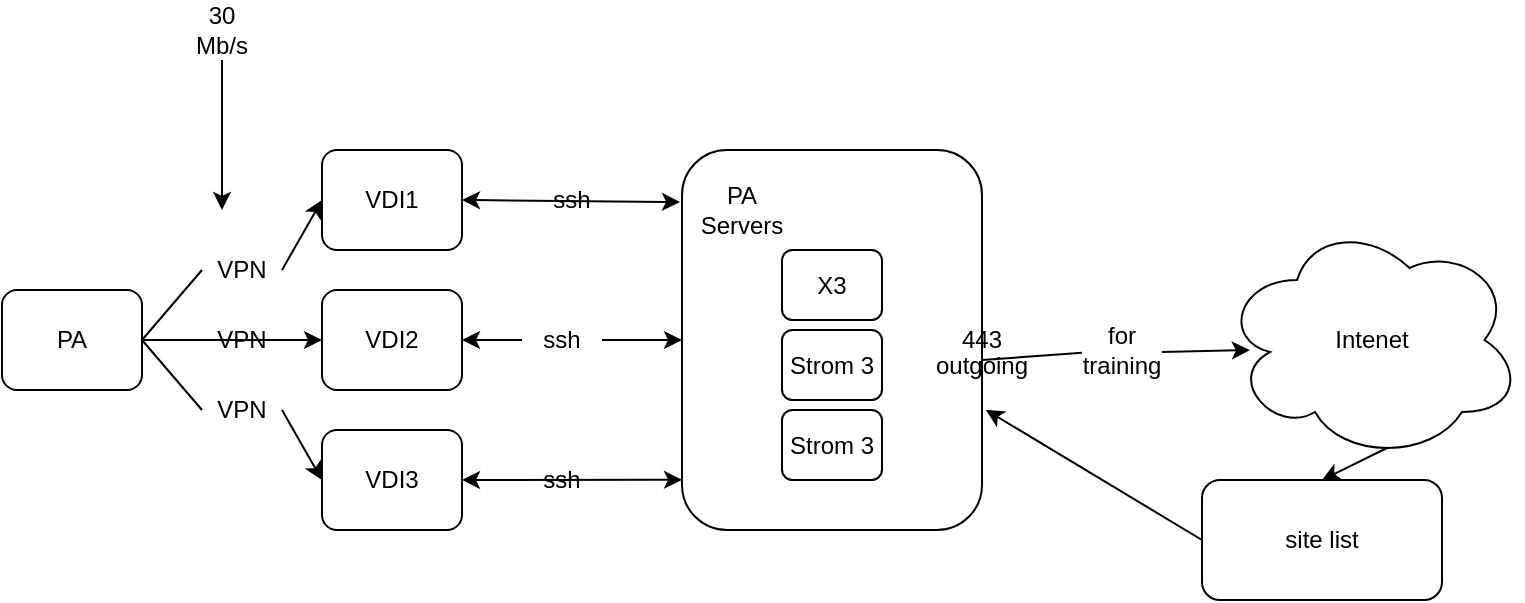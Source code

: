 <mxfile version="14.7.7" type="github">
  <diagram id="ll_44WcHJhv9CpEfm-gd" name="Page-1">
    <mxGraphModel dx="946" dy="560" grid="1" gridSize="10" guides="1" tooltips="1" connect="1" arrows="1" fold="1" page="1" pageScale="1" pageWidth="850" pageHeight="1100" math="0" shadow="0">
      <root>
        <mxCell id="0" />
        <mxCell id="1" parent="0" />
        <mxCell id="WzgrpouI3qnGakRoQxC7-1" value="PA" style="rounded=1;whiteSpace=wrap;html=1;" vertex="1" parent="1">
          <mxGeometry x="40" y="240" width="70" height="50" as="geometry" />
        </mxCell>
        <mxCell id="WzgrpouI3qnGakRoQxC7-3" value="VDI1" style="rounded=1;whiteSpace=wrap;html=1;" vertex="1" parent="1">
          <mxGeometry x="200" y="170" width="70" height="50" as="geometry" />
        </mxCell>
        <mxCell id="WzgrpouI3qnGakRoQxC7-4" value="" style="endArrow=classic;html=1;exitX=1;exitY=0.5;exitDx=0;exitDy=0;entryX=0;entryY=0.5;entryDx=0;entryDy=0;startArrow=none;" edge="1" parent="1" source="WzgrpouI3qnGakRoQxC7-5" target="WzgrpouI3qnGakRoQxC7-3">
          <mxGeometry width="50" height="50" relative="1" as="geometry">
            <mxPoint x="80" y="290" as="sourcePoint" />
            <mxPoint x="130" y="240" as="targetPoint" />
          </mxGeometry>
        </mxCell>
        <mxCell id="WzgrpouI3qnGakRoQxC7-7" value="VDI2" style="rounded=1;whiteSpace=wrap;html=1;" vertex="1" parent="1">
          <mxGeometry x="200" y="240" width="70" height="50" as="geometry" />
        </mxCell>
        <mxCell id="WzgrpouI3qnGakRoQxC7-8" value="VPN" style="text;html=1;strokeColor=none;fillColor=none;align=center;verticalAlign=middle;whiteSpace=wrap;rounded=0;" vertex="1" parent="1">
          <mxGeometry x="140" y="255" width="40" height="20" as="geometry" />
        </mxCell>
        <mxCell id="WzgrpouI3qnGakRoQxC7-9" value="" style="endArrow=classic;html=1;exitX=1;exitY=0.5;exitDx=0;exitDy=0;entryX=0;entryY=0.5;entryDx=0;entryDy=0;" edge="1" parent="1" source="WzgrpouI3qnGakRoQxC7-1" target="WzgrpouI3qnGakRoQxC7-7">
          <mxGeometry width="50" height="50" relative="1" as="geometry">
            <mxPoint x="300" y="340" as="sourcePoint" />
            <mxPoint x="350" y="290" as="targetPoint" />
          </mxGeometry>
        </mxCell>
        <mxCell id="WzgrpouI3qnGakRoQxC7-10" value="VDI3" style="rounded=1;whiteSpace=wrap;html=1;" vertex="1" parent="1">
          <mxGeometry x="200" y="310" width="70" height="50" as="geometry" />
        </mxCell>
        <mxCell id="WzgrpouI3qnGakRoQxC7-11" value="" style="endArrow=classic;html=1;exitX=1;exitY=0.5;exitDx=0;exitDy=0;entryX=0;entryY=0.5;entryDx=0;entryDy=0;startArrow=none;" edge="1" parent="1" source="WzgrpouI3qnGakRoQxC7-12" target="WzgrpouI3qnGakRoQxC7-10">
          <mxGeometry width="50" height="50" relative="1" as="geometry">
            <mxPoint x="120" y="275" as="sourcePoint" />
            <mxPoint x="210" y="205" as="targetPoint" />
          </mxGeometry>
        </mxCell>
        <mxCell id="WzgrpouI3qnGakRoQxC7-12" value="VPN" style="text;html=1;strokeColor=none;fillColor=none;align=center;verticalAlign=middle;whiteSpace=wrap;rounded=0;" vertex="1" parent="1">
          <mxGeometry x="140" y="290" width="40" height="20" as="geometry" />
        </mxCell>
        <mxCell id="WzgrpouI3qnGakRoQxC7-15" value="" style="endArrow=none;html=1;exitX=1;exitY=0.5;exitDx=0;exitDy=0;entryX=0;entryY=0.5;entryDx=0;entryDy=0;" edge="1" parent="1" source="WzgrpouI3qnGakRoQxC7-1" target="WzgrpouI3qnGakRoQxC7-12">
          <mxGeometry width="50" height="50" relative="1" as="geometry">
            <mxPoint x="110" y="265" as="sourcePoint" />
            <mxPoint x="200" y="335" as="targetPoint" />
          </mxGeometry>
        </mxCell>
        <mxCell id="WzgrpouI3qnGakRoQxC7-5" value="VPN" style="text;html=1;strokeColor=none;fillColor=none;align=center;verticalAlign=middle;whiteSpace=wrap;rounded=0;" vertex="1" parent="1">
          <mxGeometry x="140" y="220" width="40" height="20" as="geometry" />
        </mxCell>
        <mxCell id="WzgrpouI3qnGakRoQxC7-16" value="" style="endArrow=none;html=1;exitX=1;exitY=0.5;exitDx=0;exitDy=0;entryX=0;entryY=0.5;entryDx=0;entryDy=0;" edge="1" parent="1" source="WzgrpouI3qnGakRoQxC7-1" target="WzgrpouI3qnGakRoQxC7-5">
          <mxGeometry width="50" height="50" relative="1" as="geometry">
            <mxPoint x="110" y="265" as="sourcePoint" />
            <mxPoint x="200" y="195" as="targetPoint" />
          </mxGeometry>
        </mxCell>
        <mxCell id="WzgrpouI3qnGakRoQxC7-18" value="" style="rounded=1;whiteSpace=wrap;html=1;" vertex="1" parent="1">
          <mxGeometry x="380" y="170" width="150" height="190" as="geometry" />
        </mxCell>
        <mxCell id="WzgrpouI3qnGakRoQxC7-22" value="" style="endArrow=classic;startArrow=none;html=1;exitX=1;exitY=0.5;exitDx=0;exitDy=0;entryX=0;entryY=0.5;entryDx=0;entryDy=0;" edge="1" parent="1" source="WzgrpouI3qnGakRoQxC7-37" target="WzgrpouI3qnGakRoQxC7-18">
          <mxGeometry width="50" height="50" relative="1" as="geometry">
            <mxPoint x="300" y="340" as="sourcePoint" />
            <mxPoint x="350" y="290" as="targetPoint" />
          </mxGeometry>
        </mxCell>
        <mxCell id="WzgrpouI3qnGakRoQxC7-25" value="PA Servers" style="text;html=1;strokeColor=none;fillColor=none;align=center;verticalAlign=middle;whiteSpace=wrap;rounded=0;" vertex="1" parent="1">
          <mxGeometry x="390" y="190" width="40" height="20" as="geometry" />
        </mxCell>
        <mxCell id="WzgrpouI3qnGakRoQxC7-26" value="X3" style="rounded=1;whiteSpace=wrap;html=1;" vertex="1" parent="1">
          <mxGeometry x="430" y="220" width="50" height="35" as="geometry" />
        </mxCell>
        <mxCell id="WzgrpouI3qnGakRoQxC7-27" value="Strom 3" style="rounded=1;whiteSpace=wrap;html=1;" vertex="1" parent="1">
          <mxGeometry x="430" y="260" width="50" height="35" as="geometry" />
        </mxCell>
        <mxCell id="WzgrpouI3qnGakRoQxC7-28" value="Strom 3" style="rounded=1;whiteSpace=wrap;html=1;" vertex="1" parent="1">
          <mxGeometry x="430" y="300" width="50" height="35" as="geometry" />
        </mxCell>
        <mxCell id="WzgrpouI3qnGakRoQxC7-29" value="443" style="text;html=1;strokeColor=none;fillColor=none;align=center;verticalAlign=middle;whiteSpace=wrap;rounded=0;" vertex="1" parent="1">
          <mxGeometry x="510" y="255" width="40" height="20" as="geometry" />
        </mxCell>
        <mxCell id="WzgrpouI3qnGakRoQxC7-30" value="" style="endArrow=classic;html=1;startArrow=none;entryX=0.093;entryY=0.542;entryDx=0;entryDy=0;entryPerimeter=0;" edge="1" parent="1" target="WzgrpouI3qnGakRoQxC7-32">
          <mxGeometry width="50" height="50" relative="1" as="geometry">
            <mxPoint x="620" y="271" as="sourcePoint" />
            <mxPoint x="620" y="272" as="targetPoint" />
          </mxGeometry>
        </mxCell>
        <mxCell id="WzgrpouI3qnGakRoQxC7-32" value="Intenet" style="ellipse;shape=cloud;whiteSpace=wrap;html=1;" vertex="1" parent="1">
          <mxGeometry x="650" y="205" width="150" height="120" as="geometry" />
        </mxCell>
        <mxCell id="WzgrpouI3qnGakRoQxC7-37" value="ssh" style="text;html=1;strokeColor=none;fillColor=none;align=center;verticalAlign=middle;whiteSpace=wrap;rounded=0;" vertex="1" parent="1">
          <mxGeometry x="300" y="255" width="40" height="20" as="geometry" />
        </mxCell>
        <mxCell id="WzgrpouI3qnGakRoQxC7-38" value="" style="endArrow=none;startArrow=classic;html=1;exitX=1;exitY=0.5;exitDx=0;exitDy=0;entryX=0;entryY=0.5;entryDx=0;entryDy=0;" edge="1" parent="1" source="WzgrpouI3qnGakRoQxC7-7" target="WzgrpouI3qnGakRoQxC7-37">
          <mxGeometry width="50" height="50" relative="1" as="geometry">
            <mxPoint x="270" y="265" as="sourcePoint" />
            <mxPoint x="380" y="265" as="targetPoint" />
          </mxGeometry>
        </mxCell>
        <mxCell id="WzgrpouI3qnGakRoQxC7-44" value="" style="endArrow=classic;startArrow=classic;html=1;exitX=1;exitY=0.5;exitDx=0;exitDy=0;" edge="1" parent="1" source="WzgrpouI3qnGakRoQxC7-3">
          <mxGeometry width="50" height="50" relative="1" as="geometry">
            <mxPoint x="420" y="330" as="sourcePoint" />
            <mxPoint x="379" y="196" as="targetPoint" />
          </mxGeometry>
        </mxCell>
        <mxCell id="WzgrpouI3qnGakRoQxC7-45" value="ssh" style="text;html=1;strokeColor=none;fillColor=none;align=center;verticalAlign=middle;whiteSpace=wrap;rounded=0;" vertex="1" parent="1">
          <mxGeometry x="305" y="185" width="40" height="20" as="geometry" />
        </mxCell>
        <mxCell id="WzgrpouI3qnGakRoQxC7-47" value="" style="endArrow=classic;startArrow=classic;html=1;exitX=1;exitY=0.5;exitDx=0;exitDy=0;entryX=0;entryY=0.868;entryDx=0;entryDy=0;entryPerimeter=0;" edge="1" parent="1" source="WzgrpouI3qnGakRoQxC7-10" target="WzgrpouI3qnGakRoQxC7-18">
          <mxGeometry width="50" height="50" relative="1" as="geometry">
            <mxPoint x="420" y="330" as="sourcePoint" />
            <mxPoint x="470" y="280" as="targetPoint" />
          </mxGeometry>
        </mxCell>
        <mxCell id="WzgrpouI3qnGakRoQxC7-48" value="ssh" style="text;html=1;strokeColor=none;fillColor=none;align=center;verticalAlign=middle;whiteSpace=wrap;rounded=0;" vertex="1" parent="1">
          <mxGeometry x="300" y="325" width="40" height="20" as="geometry" />
        </mxCell>
        <mxCell id="WzgrpouI3qnGakRoQxC7-50" value="for training" style="text;html=1;strokeColor=none;fillColor=none;align=center;verticalAlign=middle;whiteSpace=wrap;rounded=0;" vertex="1" parent="1">
          <mxGeometry x="580" y="260" width="40" height="20" as="geometry" />
        </mxCell>
        <mxCell id="WzgrpouI3qnGakRoQxC7-51" value="" style="endArrow=none;html=1;exitX=0.5;exitY=1;exitDx=0;exitDy=0;" edge="1" parent="1" source="WzgrpouI3qnGakRoQxC7-29" target="WzgrpouI3qnGakRoQxC7-50">
          <mxGeometry width="50" height="50" relative="1" as="geometry">
            <mxPoint x="530" y="275" as="sourcePoint" />
            <mxPoint x="620" y="272" as="targetPoint" />
          </mxGeometry>
        </mxCell>
        <mxCell id="WzgrpouI3qnGakRoQxC7-52" value="site list" style="rounded=1;whiteSpace=wrap;html=1;" vertex="1" parent="1">
          <mxGeometry x="640" y="335" width="120" height="60" as="geometry" />
        </mxCell>
        <mxCell id="WzgrpouI3qnGakRoQxC7-53" value="" style="endArrow=classic;html=1;" edge="1" parent="1">
          <mxGeometry width="50" height="50" relative="1" as="geometry">
            <mxPoint x="150" y="125" as="sourcePoint" />
            <mxPoint x="150" y="200" as="targetPoint" />
          </mxGeometry>
        </mxCell>
        <mxCell id="WzgrpouI3qnGakRoQxC7-55" value="30 Mb/s" style="text;html=1;strokeColor=none;fillColor=none;align=center;verticalAlign=middle;whiteSpace=wrap;rounded=0;" vertex="1" parent="1">
          <mxGeometry x="130" y="100" width="40" height="20" as="geometry" />
        </mxCell>
        <mxCell id="WzgrpouI3qnGakRoQxC7-56" value="" style="endArrow=classic;html=1;exitX=0;exitY=0.5;exitDx=0;exitDy=0;entryX=1.013;entryY=0.684;entryDx=0;entryDy=0;entryPerimeter=0;" edge="1" parent="1" source="WzgrpouI3qnGakRoQxC7-52" target="WzgrpouI3qnGakRoQxC7-18">
          <mxGeometry width="50" height="50" relative="1" as="geometry">
            <mxPoint x="430" y="310" as="sourcePoint" />
            <mxPoint x="480" y="260" as="targetPoint" />
          </mxGeometry>
        </mxCell>
        <mxCell id="WzgrpouI3qnGakRoQxC7-57" value="" style="endArrow=classic;html=1;exitX=0.55;exitY=0.95;exitDx=0;exitDy=0;exitPerimeter=0;entryX=0.5;entryY=0;entryDx=0;entryDy=0;" edge="1" parent="1" source="WzgrpouI3qnGakRoQxC7-32" target="WzgrpouI3qnGakRoQxC7-52">
          <mxGeometry width="50" height="50" relative="1" as="geometry">
            <mxPoint x="430" y="310" as="sourcePoint" />
            <mxPoint x="800" y="350" as="targetPoint" />
          </mxGeometry>
        </mxCell>
        <mxCell id="WzgrpouI3qnGakRoQxC7-58" value="outgoing" style="text;html=1;strokeColor=none;fillColor=none;align=center;verticalAlign=middle;whiteSpace=wrap;rounded=0;" vertex="1" parent="1">
          <mxGeometry x="510" y="267.5" width="40" height="20" as="geometry" />
        </mxCell>
      </root>
    </mxGraphModel>
  </diagram>
</mxfile>
